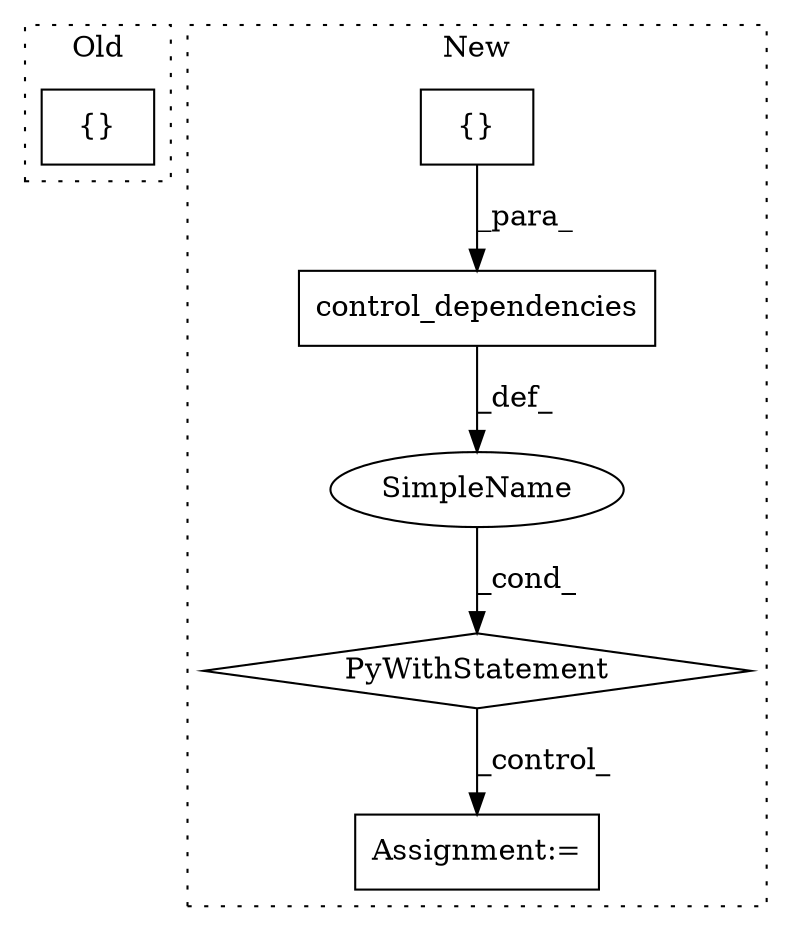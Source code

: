 digraph G {
subgraph cluster0 {
1 [label="{}" a="4" s="14049,14112" l="1,1" shape="box"];
label = "Old";
style="dotted";
}
subgraph cluster1 {
2 [label="control_dependencies" a="32" s="13201,13252" l="21,1" shape="box"];
3 [label="PyWithStatement" a="104" s="13180,13253" l="10,2" shape="diamond"];
4 [label="Assignment:=" a="7" s="13269" l="1" shape="box"];
5 [label="SimpleName" a="42" s="" l="" shape="ellipse"];
6 [label="{}" a="4" s="13231,13251" l="1,1" shape="box"];
label = "New";
style="dotted";
}
2 -> 5 [label="_def_"];
3 -> 4 [label="_control_"];
5 -> 3 [label="_cond_"];
6 -> 2 [label="_para_"];
}
